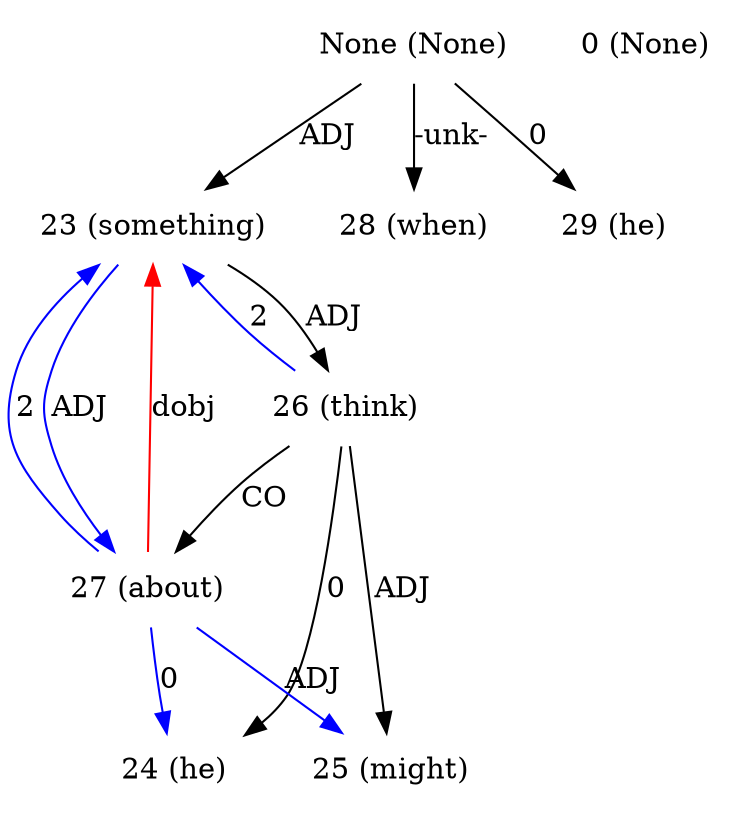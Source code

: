 digraph G{
edge [dir=forward]
node [shape=plaintext]

None [label="None (None)"]
None -> 23 [label="ADJ"]
None [label="None (None)"]
None -> 28 [label="-unk-"]
None -> 29 [label="0"]
0 [label="0 (None)"]
23 [label="23 (something)"]
23 -> 26 [label="ADJ"]
23 -> 27 [label="ADJ", color="blue"]
27 -> 23 [label="dobj", color="red"]
24 [label="24 (he)"]
25 [label="25 (might)"]
26 [label="26 (think)"]
26 -> 27 [label="CO"]
26 -> 24 [label="0"]
26 -> 23 [label="2", color="blue"]
26 -> 25 [label="ADJ"]
27 [label="27 (about)"]
27 -> 24 [label="0", color="blue"]
27 -> 23 [label="2", color="blue"]
27 -> 25 [label="ADJ", color="blue"]
28 [label="28 (when)"]
29 [label="29 (he)"]
}

